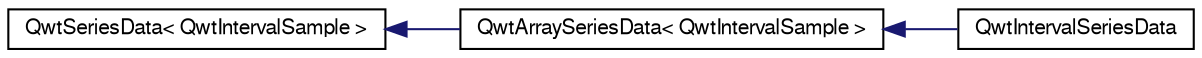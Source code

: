 digraph G
{
  edge [fontname="FreeSans",fontsize="10",labelfontname="FreeSans",labelfontsize="10"];
  node [fontname="FreeSans",fontsize="10",shape=record];
  rankdir="LR";
  Node1 [label="QwtSeriesData\< QwtIntervalSample \>",height=0.2,width=0.4,color="black", fillcolor="white", style="filled",URL="$class_qwt_series_data.html"];
  Node1 -> Node2 [dir="back",color="midnightblue",fontsize="10",style="solid",fontname="FreeSans"];
  Node2 [label="QwtArraySeriesData\< QwtIntervalSample \>",height=0.2,width=0.4,color="black", fillcolor="white", style="filled",URL="$class_qwt_array_series_data.html"];
  Node2 -> Node3 [dir="back",color="midnightblue",fontsize="10",style="solid",fontname="FreeSans"];
  Node3 [label="QwtIntervalSeriesData",height=0.2,width=0.4,color="black", fillcolor="white", style="filled",URL="$class_qwt_interval_series_data.html",tooltip="Interface for iterating over an array of intervals."];
}
